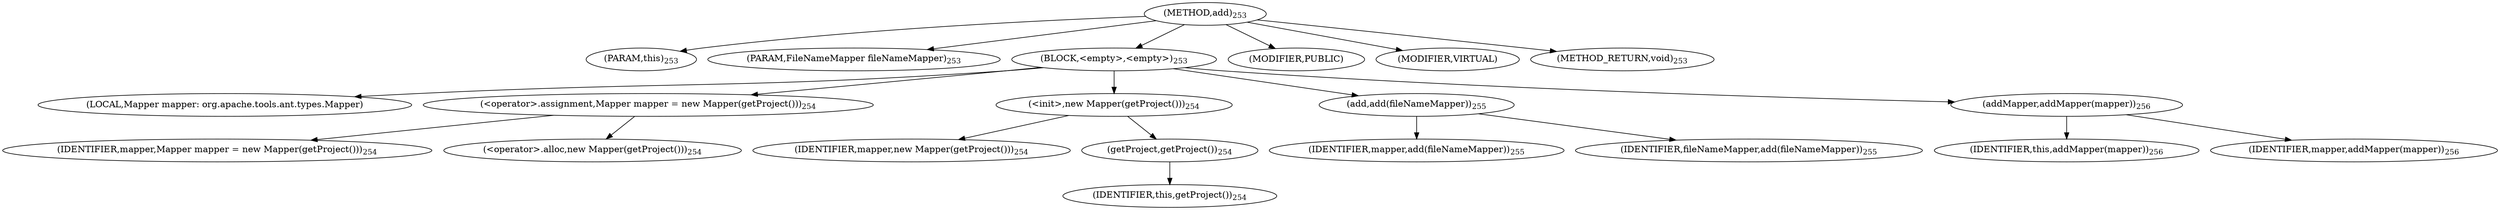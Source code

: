 digraph "add" {  
"563" [label = <(METHOD,add)<SUB>253</SUB>> ]
"10" [label = <(PARAM,this)<SUB>253</SUB>> ]
"564" [label = <(PARAM,FileNameMapper fileNameMapper)<SUB>253</SUB>> ]
"565" [label = <(BLOCK,&lt;empty&gt;,&lt;empty&gt;)<SUB>253</SUB>> ]
"12" [label = <(LOCAL,Mapper mapper: org.apache.tools.ant.types.Mapper)> ]
"566" [label = <(&lt;operator&gt;.assignment,Mapper mapper = new Mapper(getProject()))<SUB>254</SUB>> ]
"567" [label = <(IDENTIFIER,mapper,Mapper mapper = new Mapper(getProject()))<SUB>254</SUB>> ]
"568" [label = <(&lt;operator&gt;.alloc,new Mapper(getProject()))<SUB>254</SUB>> ]
"569" [label = <(&lt;init&gt;,new Mapper(getProject()))<SUB>254</SUB>> ]
"11" [label = <(IDENTIFIER,mapper,new Mapper(getProject()))<SUB>254</SUB>> ]
"570" [label = <(getProject,getProject())<SUB>254</SUB>> ]
"9" [label = <(IDENTIFIER,this,getProject())<SUB>254</SUB>> ]
"571" [label = <(add,add(fileNameMapper))<SUB>255</SUB>> ]
"572" [label = <(IDENTIFIER,mapper,add(fileNameMapper))<SUB>255</SUB>> ]
"573" [label = <(IDENTIFIER,fileNameMapper,add(fileNameMapper))<SUB>255</SUB>> ]
"574" [label = <(addMapper,addMapper(mapper))<SUB>256</SUB>> ]
"13" [label = <(IDENTIFIER,this,addMapper(mapper))<SUB>256</SUB>> ]
"575" [label = <(IDENTIFIER,mapper,addMapper(mapper))<SUB>256</SUB>> ]
"576" [label = <(MODIFIER,PUBLIC)> ]
"577" [label = <(MODIFIER,VIRTUAL)> ]
"578" [label = <(METHOD_RETURN,void)<SUB>253</SUB>> ]
  "563" -> "10" 
  "563" -> "564" 
  "563" -> "565" 
  "563" -> "576" 
  "563" -> "577" 
  "563" -> "578" 
  "565" -> "12" 
  "565" -> "566" 
  "565" -> "569" 
  "565" -> "571" 
  "565" -> "574" 
  "566" -> "567" 
  "566" -> "568" 
  "569" -> "11" 
  "569" -> "570" 
  "570" -> "9" 
  "571" -> "572" 
  "571" -> "573" 
  "574" -> "13" 
  "574" -> "575" 
}
